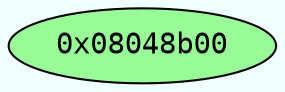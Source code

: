 digraph code {
	graph [bgcolor=azure fontsize=8 fontname="Courier" splines="ortho"];
	node [fillcolor=gray style=filled];
	edge [arrowhead="normal"];
	"0x08048b00" [URL="entry0/0x08048b00", fillcolor="palegreen",color="black", fontname="Courier",label="0x08048b00"]
}
